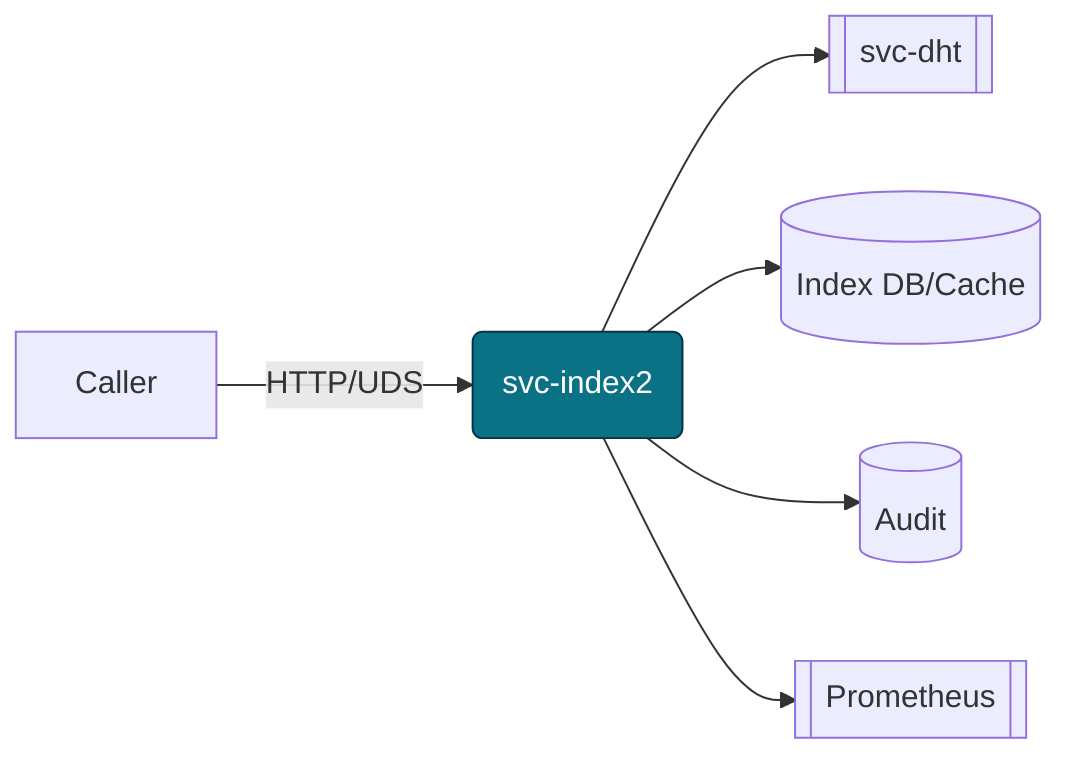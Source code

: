 flowchart LR
  A[Caller] -->|HTTP/UDS| B(svc-index2)
  B --> C[[svc-dht]]
  B --> D[(Index DB/Cache)]
  B --> E[(Audit)]
  B --> F[[Prometheus]]
  style B fill:#0b7285,stroke:#083344,color:#fff